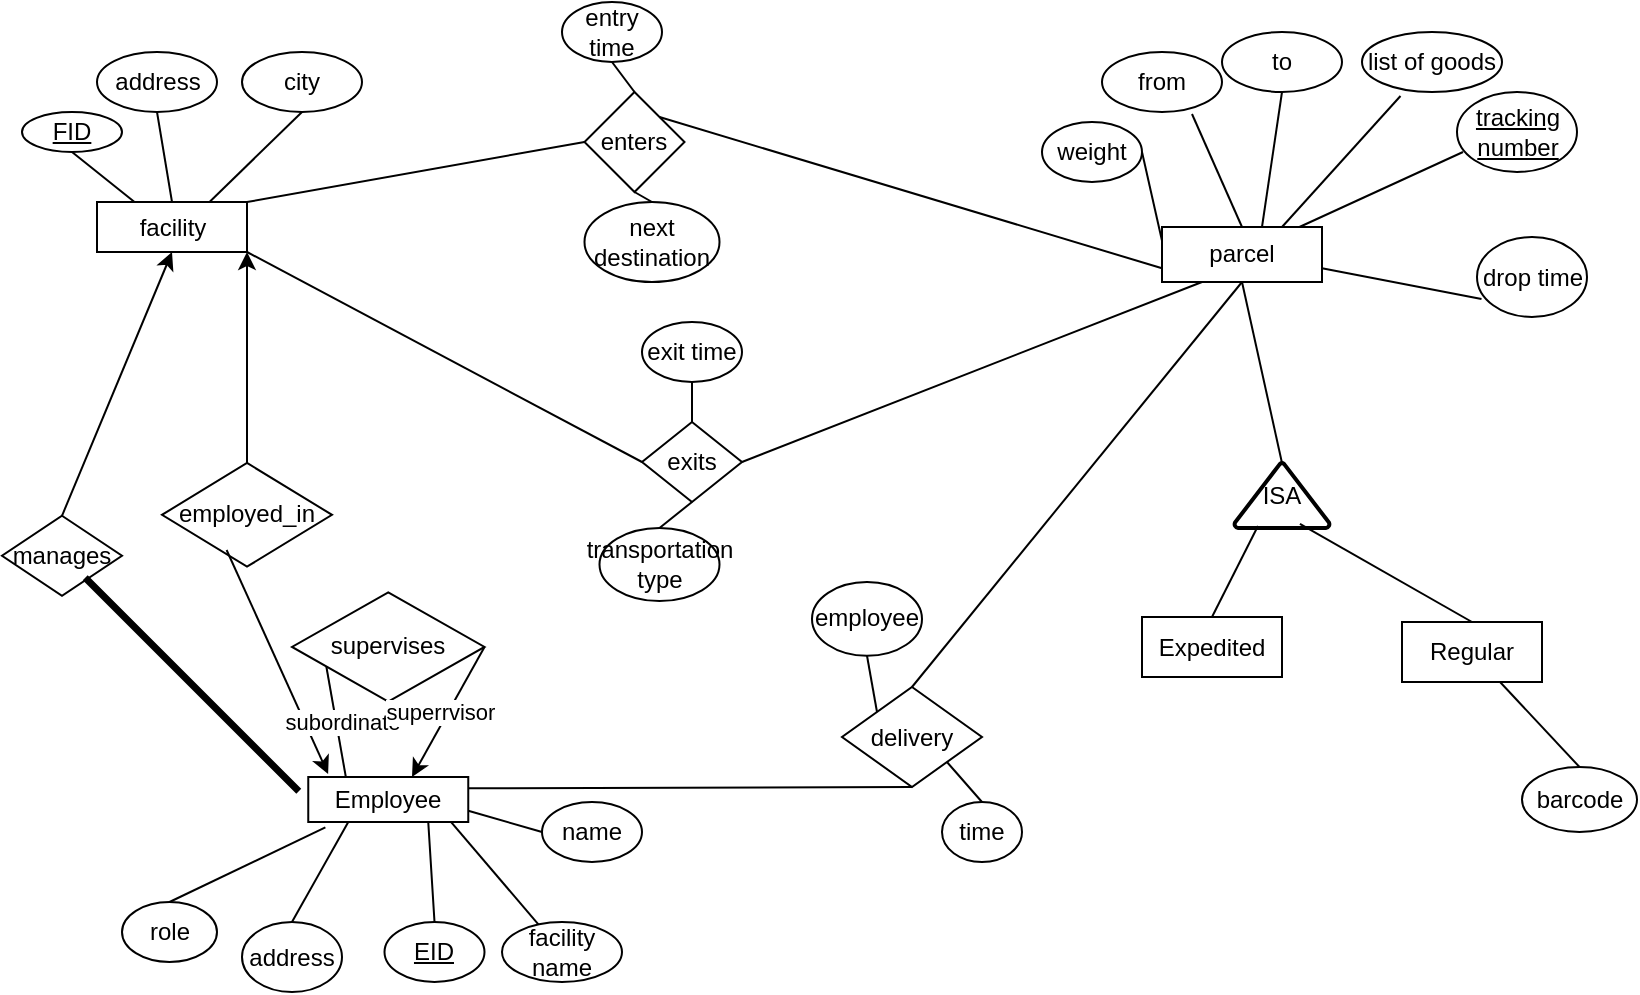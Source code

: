 <mxfile version="22.1.21" type="github">
  <diagram id="R2lEEEUBdFMjLlhIrx00" name="Page-1">
    <mxGraphModel dx="905" dy="2131" grid="1" gridSize="10" guides="1" tooltips="1" connect="1" arrows="1" fold="1" page="1" pageScale="1" pageWidth="850" pageHeight="1100" math="0" shadow="0" extFonts="Permanent Marker^https://fonts.googleapis.com/css?family=Permanent+Marker">
      <root>
        <mxCell id="0" />
        <mxCell id="1" parent="0" />
        <mxCell id="YEW_lpGFMfUZtuyLqXXi-7" style="edgeStyle=none;rounded=0;orthogonalLoop=1;jettySize=auto;html=1;exitX=0.75;exitY=0;exitDx=0;exitDy=0;" parent="1" edge="1">
          <mxGeometry relative="1" as="geometry">
            <mxPoint x="290" y="-870" as="sourcePoint" />
            <mxPoint x="290" y="-870" as="targetPoint" />
          </mxGeometry>
        </mxCell>
        <mxCell id="YEW_lpGFMfUZtuyLqXXi-9" style="edgeStyle=none;rounded=0;orthogonalLoop=1;jettySize=auto;html=1;exitX=0.5;exitY=0;exitDx=0;exitDy=0;" parent="1" edge="1">
          <mxGeometry relative="1" as="geometry">
            <mxPoint x="260" y="-870" as="sourcePoint" />
            <mxPoint x="260" y="-870" as="targetPoint" />
          </mxGeometry>
        </mxCell>
        <mxCell id="YEW_lpGFMfUZtuyLqXXi-10" value="&lt;u&gt;FID&lt;/u&gt;" style="ellipse;whiteSpace=wrap;html=1;" parent="1" vertex="1">
          <mxGeometry x="30" y="-1045" width="50" height="20" as="geometry" />
        </mxCell>
        <mxCell id="YEW_lpGFMfUZtuyLqXXi-15" style="edgeStyle=none;rounded=0;orthogonalLoop=1;jettySize=auto;html=1;entryX=1;entryY=0.5;entryDx=0;entryDy=0;" parent="1" source="YEW_lpGFMfUZtuyLqXXi-10" target="YEW_lpGFMfUZtuyLqXXi-10" edge="1">
          <mxGeometry relative="1" as="geometry" />
        </mxCell>
        <mxCell id="YEW_lpGFMfUZtuyLqXXi-19" value="city" style="ellipse;whiteSpace=wrap;html=1;" parent="1" vertex="1">
          <mxGeometry x="140" y="-1075" width="60" height="30" as="geometry" />
        </mxCell>
        <mxCell id="YEW_lpGFMfUZtuyLqXXi-20" value="address" style="ellipse;whiteSpace=wrap;html=1;" parent="1" vertex="1">
          <mxGeometry x="67.5" y="-1075" width="60" height="30" as="geometry" />
        </mxCell>
        <mxCell id="YEW_lpGFMfUZtuyLqXXi-30" style="edgeStyle=none;rounded=0;orthogonalLoop=1;jettySize=auto;html=1;exitX=0.5;exitY=0;exitDx=0;exitDy=0;" parent="1" source="YEW_lpGFMfUZtuyLqXXi-25" target="YEW_lpGFMfUZtuyLqXXi-25" edge="1">
          <mxGeometry relative="1" as="geometry" />
        </mxCell>
        <mxCell id="YEW_lpGFMfUZtuyLqXXi-45" style="edgeStyle=none;rounded=0;orthogonalLoop=1;jettySize=auto;html=1;exitX=0.5;exitY=0;exitDx=0;exitDy=0;entryX=0.5;entryY=1;entryDx=0;entryDy=0;" parent="1" source="YEW_lpGFMfUZtuyLqXXi-23" target="YEW_lpGFMfUZtuyLqXXi-46" edge="1">
          <mxGeometry relative="1" as="geometry">
            <mxPoint x="150" y="-830" as="targetPoint" />
          </mxGeometry>
        </mxCell>
        <mxCell id="YEW_lpGFMfUZtuyLqXXi-23" value="manages" style="rhombus;whiteSpace=wrap;html=1;" parent="1" vertex="1">
          <mxGeometry x="20" y="-843.12" width="60" height="40" as="geometry" />
        </mxCell>
        <mxCell id="YEW_lpGFMfUZtuyLqXXi-46" value="facility" style="whiteSpace=wrap;html=1;" parent="1" vertex="1">
          <mxGeometry x="67.5" y="-1000" width="75" height="25" as="geometry" />
        </mxCell>
        <mxCell id="YEW_lpGFMfUZtuyLqXXi-47" value="parcel" style="whiteSpace=wrap;html=1;" parent="1" vertex="1">
          <mxGeometry x="600" y="-987.5" width="80" height="27.5" as="geometry" />
        </mxCell>
        <mxCell id="YEW_lpGFMfUZtuyLqXXi-52" value="list of goods" style="ellipse;whiteSpace=wrap;html=1;" parent="1" vertex="1">
          <mxGeometry x="700" y="-1085" width="70" height="30" as="geometry" />
        </mxCell>
        <mxCell id="FE9auvhifzYaeZrekB-4-3" value="to" style="ellipse;whiteSpace=wrap;html=1;" parent="1" vertex="1">
          <mxGeometry x="630" y="-1085" width="60" height="30" as="geometry" />
        </mxCell>
        <mxCell id="FE9auvhifzYaeZrekB-4-4" value="from" style="ellipse;whiteSpace=wrap;html=1;" parent="1" vertex="1">
          <mxGeometry x="570" y="-1075" width="60" height="30" as="geometry" />
        </mxCell>
        <mxCell id="YEW_lpGFMfUZtuyLqXXi-25" value="" style="whiteSpace=fill;html=1;fillColor=#000000;strokeColor=#000000;rotation=45;" parent="1" vertex="1">
          <mxGeometry x="40" y="-760" width="150" height="2.5" as="geometry" />
        </mxCell>
        <mxCell id="FE9auvhifzYaeZrekB-4-18" value="ISA" style="strokeWidth=2;html=1;shape=mxgraph.flowchart.extract_or_measurement;whiteSpace=wrap;" parent="1" vertex="1">
          <mxGeometry x="636.25" y="-869.53" width="47.5" height="32.5" as="geometry" />
        </mxCell>
        <mxCell id="FE9auvhifzYaeZrekB-4-21" value="Expedited" style="rounded=0;whiteSpace=wrap;html=1;" parent="1" vertex="1">
          <mxGeometry x="590" y="-792.5" width="70" height="30" as="geometry" />
        </mxCell>
        <mxCell id="FE9auvhifzYaeZrekB-4-22" value="Regular" style="rounded=0;whiteSpace=wrap;html=1;" parent="1" vertex="1">
          <mxGeometry x="720" y="-790" width="70" height="30" as="geometry" />
        </mxCell>
        <mxCell id="FE9auvhifzYaeZrekB-4-28" value="" style="endArrow=none;html=1;rounded=0;exitX=0.5;exitY=0;exitDx=0;exitDy=0;entryX=0.5;entryY=1;entryDx=0;entryDy=0;" parent="1" source="YEW_lpGFMfUZtuyLqXXi-46" target="YEW_lpGFMfUZtuyLqXXi-20" edge="1">
          <mxGeometry width="50" height="50" relative="1" as="geometry">
            <mxPoint x="290" y="-770" as="sourcePoint" />
            <mxPoint x="340" y="-820" as="targetPoint" />
          </mxGeometry>
        </mxCell>
        <mxCell id="FE9auvhifzYaeZrekB-4-29" value="" style="endArrow=none;html=1;rounded=0;exitX=0.5;exitY=1;exitDx=0;exitDy=0;entryX=0.5;entryY=0;entryDx=0;entryDy=0;entryPerimeter=0;" parent="1" source="YEW_lpGFMfUZtuyLqXXi-47" target="FE9auvhifzYaeZrekB-4-18" edge="1">
          <mxGeometry width="50" height="50" relative="1" as="geometry">
            <mxPoint x="154" y="-854" as="sourcePoint" />
            <mxPoint x="470" y="-760" as="targetPoint" />
            <Array as="points" />
          </mxGeometry>
        </mxCell>
        <mxCell id="FE9auvhifzYaeZrekB-4-32" value="" style="endArrow=none;html=1;rounded=0;entryX=0.275;entryY=1.067;entryDx=0;entryDy=0;exitX=0.75;exitY=0;exitDx=0;exitDy=0;entryPerimeter=0;" parent="1" source="YEW_lpGFMfUZtuyLqXXi-47" target="YEW_lpGFMfUZtuyLqXXi-52" edge="1">
          <mxGeometry width="50" height="50" relative="1" as="geometry">
            <mxPoint x="485" y="-850" as="sourcePoint" />
            <mxPoint x="565" y="-1030" as="targetPoint" />
          </mxGeometry>
        </mxCell>
        <mxCell id="FE9auvhifzYaeZrekB-4-33" value="" style="endArrow=none;html=1;rounded=0;entryX=0.247;entryY=0.969;entryDx=0;entryDy=0;entryPerimeter=0;exitX=0.5;exitY=0;exitDx=0;exitDy=0;" parent="1" source="FE9auvhifzYaeZrekB-4-21" target="FE9auvhifzYaeZrekB-4-18" edge="1">
          <mxGeometry width="50" height="50" relative="1" as="geometry">
            <mxPoint x="290" y="-770" as="sourcePoint" />
            <mxPoint x="340" y="-820" as="targetPoint" />
          </mxGeometry>
        </mxCell>
        <mxCell id="FE9auvhifzYaeZrekB-4-34" value="" style="endArrow=none;html=1;rounded=0;exitX=0.625;exitY=0;exitDx=0;exitDy=0;exitPerimeter=0;entryX=0.5;entryY=1;entryDx=0;entryDy=0;" parent="1" source="YEW_lpGFMfUZtuyLqXXi-47" target="FE9auvhifzYaeZrekB-4-3" edge="1">
          <mxGeometry width="50" height="50" relative="1" as="geometry">
            <mxPoint x="460" y="-842.007" as="sourcePoint" />
            <mxPoint x="478" y="-900" as="targetPoint" />
          </mxGeometry>
        </mxCell>
        <mxCell id="FE9auvhifzYaeZrekB-4-35" value="" style="endArrow=none;html=1;rounded=0;entryX=0.75;entryY=1.033;entryDx=0;entryDy=0;entryPerimeter=0;exitX=0.5;exitY=0;exitDx=0;exitDy=0;" parent="1" source="YEW_lpGFMfUZtuyLqXXi-47" target="FE9auvhifzYaeZrekB-4-4" edge="1">
          <mxGeometry width="50" height="50" relative="1" as="geometry">
            <mxPoint x="450" y="-990" as="sourcePoint" />
            <mxPoint x="490" y="-900" as="targetPoint" />
          </mxGeometry>
        </mxCell>
        <mxCell id="FE9auvhifzYaeZrekB-4-37" value="" style="endArrow=none;html=1;rounded=0;entryX=0.5;entryY=0;entryDx=0;entryDy=0;exitX=0.689;exitY=0.938;exitDx=0;exitDy=0;exitPerimeter=0;" parent="1" source="FE9auvhifzYaeZrekB-4-18" target="FE9auvhifzYaeZrekB-4-22" edge="1">
          <mxGeometry width="50" height="50" relative="1" as="geometry">
            <mxPoint x="480" y="-660" as="sourcePoint" />
            <mxPoint x="530" y="-710" as="targetPoint" />
          </mxGeometry>
        </mxCell>
        <mxCell id="FE9auvhifzYaeZrekB-4-46" value="" style="endArrow=none;html=1;rounded=0;exitX=0.75;exitY=0;exitDx=0;exitDy=0;entryX=0.5;entryY=1;entryDx=0;entryDy=0;" parent="1" source="YEW_lpGFMfUZtuyLqXXi-46" target="YEW_lpGFMfUZtuyLqXXi-19" edge="1">
          <mxGeometry width="50" height="50" relative="1" as="geometry">
            <mxPoint x="290" y="-770" as="sourcePoint" />
            <mxPoint x="340" y="-820" as="targetPoint" />
          </mxGeometry>
        </mxCell>
        <mxCell id="FE9auvhifzYaeZrekB-4-47" value="" style="endArrow=none;html=1;rounded=0;exitX=0.25;exitY=0;exitDx=0;exitDy=0;entryX=0.5;entryY=1;entryDx=0;entryDy=0;" parent="1" source="YEW_lpGFMfUZtuyLqXXi-46" target="YEW_lpGFMfUZtuyLqXXi-10" edge="1">
          <mxGeometry width="50" height="50" relative="1" as="geometry">
            <mxPoint x="290" y="-770" as="sourcePoint" />
            <mxPoint x="340" y="-820" as="targetPoint" />
          </mxGeometry>
        </mxCell>
        <mxCell id="FE9auvhifzYaeZrekB-4-48" value="drop time" style="ellipse;whiteSpace=wrap;html=1;" parent="1" vertex="1">
          <mxGeometry x="757.5" y="-982.5" width="55" height="40" as="geometry" />
        </mxCell>
        <mxCell id="FE9auvhifzYaeZrekB-4-49" value="weight" style="ellipse;whiteSpace=wrap;html=1;" parent="1" vertex="1">
          <mxGeometry x="540" y="-1040" width="50" height="30" as="geometry" />
        </mxCell>
        <mxCell id="FE9auvhifzYaeZrekB-4-51" value="tracking number" style="ellipse;whiteSpace=wrap;html=1;strokeColor=default;align=center;verticalAlign=middle;fontFamily=Helvetica;fontSize=12;fontColor=default;fillColor=default;fontStyle=4" parent="1" vertex="1">
          <mxGeometry x="747.5" y="-1055" width="60" height="40" as="geometry" />
        </mxCell>
        <mxCell id="FE9auvhifzYaeZrekB-4-53" value="" style="endArrow=none;html=1;rounded=0;fontFamily=Helvetica;fontSize=12;fontColor=default;exitX=1;exitY=0.5;exitDx=0;exitDy=0;entryX=0;entryY=0.25;entryDx=0;entryDy=0;" parent="1" source="FE9auvhifzYaeZrekB-4-49" target="YEW_lpGFMfUZtuyLqXXi-47" edge="1">
          <mxGeometry width="50" height="50" relative="1" as="geometry">
            <mxPoint x="290" y="-770" as="sourcePoint" />
            <mxPoint x="430" y="-1010" as="targetPoint" />
          </mxGeometry>
        </mxCell>
        <mxCell id="FE9auvhifzYaeZrekB-4-54" value="" style="endArrow=none;html=1;rounded=0;fontFamily=Helvetica;fontSize=12;fontColor=default;exitX=1;exitY=0.75;exitDx=0;exitDy=0;entryX=0.041;entryY=0.775;entryDx=0;entryDy=0;entryPerimeter=0;" parent="1" source="YEW_lpGFMfUZtuyLqXXi-47" target="FE9auvhifzYaeZrekB-4-48" edge="1">
          <mxGeometry width="50" height="50" relative="1" as="geometry">
            <mxPoint x="290" y="-770" as="sourcePoint" />
            <mxPoint x="340" y="-820" as="targetPoint" />
          </mxGeometry>
        </mxCell>
        <mxCell id="FE9auvhifzYaeZrekB-4-55" value="" style="endArrow=none;html=1;rounded=0;fontFamily=Helvetica;fontSize=12;fontColor=default;exitX=0.05;exitY=0.75;exitDx=0;exitDy=0;exitPerimeter=0;entryX=0.859;entryY=0;entryDx=0;entryDy=0;entryPerimeter=0;" parent="1" source="FE9auvhifzYaeZrekB-4-51" target="YEW_lpGFMfUZtuyLqXXi-47" edge="1">
          <mxGeometry width="50" height="50" relative="1" as="geometry">
            <mxPoint x="290" y="-770" as="sourcePoint" />
            <mxPoint x="510" y="-976" as="targetPoint" />
          </mxGeometry>
        </mxCell>
        <mxCell id="FE9auvhifzYaeZrekB-4-57" style="edgeStyle=none;rounded=0;orthogonalLoop=1;jettySize=auto;html=1;exitX=0.5;exitY=1;exitDx=0;exitDy=0;fontFamily=Helvetica;fontSize=12;fontColor=default;" parent="1" source="YEW_lpGFMfUZtuyLqXXi-52" target="YEW_lpGFMfUZtuyLqXXi-52" edge="1">
          <mxGeometry relative="1" as="geometry" />
        </mxCell>
        <mxCell id="FE9auvhifzYaeZrekB-4-58" value="" style="endArrow=none;html=1;rounded=0;fontFamily=Helvetica;fontSize=12;fontColor=default;entryX=0;entryY=0.5;entryDx=0;entryDy=0;exitX=1;exitY=0;exitDx=0;exitDy=0;" parent="1" source="YEW_lpGFMfUZtuyLqXXi-46" target="FE9auvhifzYaeZrekB-4-59" edge="1">
          <mxGeometry width="50" height="50" relative="1" as="geometry">
            <mxPoint x="110" y="-860" as="sourcePoint" />
            <mxPoint x="300" y="-900" as="targetPoint" />
          </mxGeometry>
        </mxCell>
        <mxCell id="FE9auvhifzYaeZrekB-4-59" value="enters" style="rhombus;whiteSpace=wrap;html=1;strokeColor=default;align=center;verticalAlign=middle;fontFamily=Helvetica;fontSize=12;fontColor=default;fillColor=default;" parent="1" vertex="1">
          <mxGeometry x="311.25" y="-1055" width="50" height="50" as="geometry" />
        </mxCell>
        <mxCell id="FE9auvhifzYaeZrekB-4-60" value="" style="endArrow=none;html=1;rounded=0;fontFamily=Helvetica;fontSize=12;fontColor=default;entryX=0;entryY=0.75;entryDx=0;entryDy=0;exitX=1;exitY=0;exitDx=0;exitDy=0;" parent="1" source="FE9auvhifzYaeZrekB-4-59" target="YEW_lpGFMfUZtuyLqXXi-47" edge="1">
          <mxGeometry width="50" height="50" relative="1" as="geometry">
            <mxPoint x="290" y="-770" as="sourcePoint" />
            <mxPoint x="340" y="-820" as="targetPoint" />
          </mxGeometry>
        </mxCell>
        <mxCell id="FE9auvhifzYaeZrekB-4-62" value="" style="endArrow=none;html=1;rounded=0;fontFamily=Helvetica;fontSize=12;fontColor=default;exitX=0.5;exitY=0;exitDx=0;exitDy=0;entryX=0.5;entryY=1;entryDx=0;entryDy=0;" parent="1" source="FE9auvhifzYaeZrekB-4-59" target="FE9auvhifzYaeZrekB-4-63" edge="1">
          <mxGeometry width="50" height="50" relative="1" as="geometry">
            <mxPoint x="290" y="-770" as="sourcePoint" />
            <mxPoint x="260" y="-1000" as="targetPoint" />
          </mxGeometry>
        </mxCell>
        <mxCell id="FE9auvhifzYaeZrekB-4-63" value="entry time" style="ellipse;whiteSpace=wrap;html=1;strokeColor=default;align=center;verticalAlign=middle;fontFamily=Helvetica;fontSize=12;fontColor=default;fillColor=default;" parent="1" vertex="1">
          <mxGeometry x="300" y="-1100" width="50" height="30" as="geometry" />
        </mxCell>
        <mxCell id="FE9auvhifzYaeZrekB-4-64" value="" style="endArrow=none;html=1;rounded=0;fontFamily=Helvetica;fontSize=12;fontColor=default;entryX=0.5;entryY=1;entryDx=0;entryDy=0;exitX=0.5;exitY=0;exitDx=0;exitDy=0;" parent="1" source="FE9auvhifzYaeZrekB-4-65" target="FE9auvhifzYaeZrekB-4-59" edge="1">
          <mxGeometry width="50" height="50" relative="1" as="geometry">
            <mxPoint x="250" y="-910" as="sourcePoint" />
            <mxPoint x="340" y="-820" as="targetPoint" />
          </mxGeometry>
        </mxCell>
        <mxCell id="FE9auvhifzYaeZrekB-4-65" value="next destination" style="ellipse;whiteSpace=wrap;html=1;strokeColor=default;align=center;verticalAlign=middle;fontFamily=Helvetica;fontSize=12;fontColor=default;fillColor=default;" parent="1" vertex="1">
          <mxGeometry x="311.25" y="-1000" width="67.5" height="40" as="geometry" />
        </mxCell>
        <mxCell id="FE9auvhifzYaeZrekB-4-66" value="" style="endArrow=none;html=1;rounded=0;fontFamily=Helvetica;fontSize=12;fontColor=default;exitX=1;exitY=1;exitDx=0;exitDy=0;entryX=0;entryY=0.5;entryDx=0;entryDy=0;" parent="1" source="YEW_lpGFMfUZtuyLqXXi-46" target="FE9auvhifzYaeZrekB-4-67" edge="1">
          <mxGeometry width="50" height="50" relative="1" as="geometry">
            <mxPoint x="290" y="-770" as="sourcePoint" />
            <mxPoint x="230" y="-800" as="targetPoint" />
          </mxGeometry>
        </mxCell>
        <mxCell id="FE9auvhifzYaeZrekB-4-67" value="exits" style="rhombus;whiteSpace=wrap;html=1;strokeColor=default;align=center;verticalAlign=middle;fontFamily=Helvetica;fontSize=12;fontColor=default;fillColor=default;" parent="1" vertex="1">
          <mxGeometry x="340" y="-890" width="50" height="40" as="geometry" />
        </mxCell>
        <mxCell id="FE9auvhifzYaeZrekB-4-68" value="" style="endArrow=none;html=1;rounded=0;fontFamily=Helvetica;fontSize=12;fontColor=default;exitX=1;exitY=0.5;exitDx=0;exitDy=0;entryX=0.25;entryY=1;entryDx=0;entryDy=0;" parent="1" source="FE9auvhifzYaeZrekB-4-67" target="YEW_lpGFMfUZtuyLqXXi-47" edge="1">
          <mxGeometry width="50" height="50" relative="1" as="geometry">
            <mxPoint x="290" y="-770" as="sourcePoint" />
            <mxPoint x="340" y="-820" as="targetPoint" />
          </mxGeometry>
        </mxCell>
        <mxCell id="FE9auvhifzYaeZrekB-4-69" style="edgeStyle=none;rounded=0;orthogonalLoop=1;jettySize=auto;html=1;exitX=1;exitY=0.5;exitDx=0;exitDy=0;fontFamily=Helvetica;fontSize=12;fontColor=default;" parent="1" source="FE9auvhifzYaeZrekB-4-65" target="FE9auvhifzYaeZrekB-4-65" edge="1">
          <mxGeometry relative="1" as="geometry" />
        </mxCell>
        <mxCell id="FE9auvhifzYaeZrekB-4-70" value="exit time" style="ellipse;whiteSpace=wrap;html=1;strokeColor=default;align=center;verticalAlign=middle;fontFamily=Helvetica;fontSize=12;fontColor=default;fillColor=default;" parent="1" vertex="1">
          <mxGeometry x="340" y="-940" width="50" height="30" as="geometry" />
        </mxCell>
        <mxCell id="FE9auvhifzYaeZrekB-4-71" value="" style="endArrow=none;html=1;rounded=0;fontFamily=Helvetica;fontSize=12;fontColor=default;exitX=0.5;exitY=1;exitDx=0;exitDy=0;entryX=0.5;entryY=0;entryDx=0;entryDy=0;" parent="1" source="FE9auvhifzYaeZrekB-4-70" target="FE9auvhifzYaeZrekB-4-67" edge="1">
          <mxGeometry width="50" height="50" relative="1" as="geometry">
            <mxPoint x="290" y="-770" as="sourcePoint" />
            <mxPoint x="340" y="-820" as="targetPoint" />
          </mxGeometry>
        </mxCell>
        <mxCell id="FE9auvhifzYaeZrekB-4-72" value="" style="endArrow=none;html=1;rounded=0;fontFamily=Helvetica;fontSize=12;fontColor=default;exitX=0.5;exitY=1;exitDx=0;exitDy=0;entryX=0.5;entryY=0;entryDx=0;entryDy=0;" parent="1" source="FE9auvhifzYaeZrekB-4-67" target="FE9auvhifzYaeZrekB-4-73" edge="1">
          <mxGeometry width="50" height="50" relative="1" as="geometry">
            <mxPoint x="290" y="-770" as="sourcePoint" />
            <mxPoint x="295" y="-750" as="targetPoint" />
          </mxGeometry>
        </mxCell>
        <mxCell id="FE9auvhifzYaeZrekB-4-73" value="transportation type" style="ellipse;whiteSpace=wrap;html=1;strokeColor=default;align=center;verticalAlign=middle;fontFamily=Helvetica;fontSize=12;fontColor=default;fillColor=default;" parent="1" vertex="1">
          <mxGeometry x="318.75" y="-837.03" width="60" height="36.56" as="geometry" />
        </mxCell>
        <mxCell id="FE9auvhifzYaeZrekB-4-76" value="EID" style="ellipse;whiteSpace=wrap;html=1;strokeColor=default;align=center;verticalAlign=middle;fontFamily=Helvetica;fontSize=12;fontColor=default;fillColor=default;fontStyle=4" parent="1" vertex="1">
          <mxGeometry x="211.25" y="-640" width="50" height="30" as="geometry" />
        </mxCell>
        <mxCell id="FE9auvhifzYaeZrekB-4-77" value="" style="endArrow=none;html=1;rounded=0;fontFamily=Helvetica;fontSize=12;fontColor=default;exitX=0.75;exitY=1;exitDx=0;exitDy=0;entryX=0.5;entryY=0;entryDx=0;entryDy=0;" parent="1" source="_qJvoQbcg763bd4dnYaL-18" target="FE9auvhifzYaeZrekB-4-76" edge="1">
          <mxGeometry width="50" height="50" relative="1" as="geometry">
            <mxPoint x="290" y="-890" as="sourcePoint" />
            <mxPoint x="340" y="-940" as="targetPoint" />
          </mxGeometry>
        </mxCell>
        <mxCell id="FE9auvhifzYaeZrekB-4-78" value="name" style="ellipse;whiteSpace=wrap;html=1;strokeColor=default;align=center;verticalAlign=middle;fontFamily=Helvetica;fontSize=12;fontColor=default;fillColor=default;" parent="1" vertex="1">
          <mxGeometry x="290" y="-700" width="50" height="30" as="geometry" />
        </mxCell>
        <mxCell id="FE9auvhifzYaeZrekB-4-79" value="" style="endArrow=none;html=1;rounded=0;fontFamily=Helvetica;fontSize=12;fontColor=default;exitX=1;exitY=0.75;exitDx=0;exitDy=0;entryX=0;entryY=0.5;entryDx=0;entryDy=0;" parent="1" source="_qJvoQbcg763bd4dnYaL-18" target="FE9auvhifzYaeZrekB-4-78" edge="1">
          <mxGeometry width="50" height="50" relative="1" as="geometry">
            <mxPoint x="290" y="-890" as="sourcePoint" />
            <mxPoint x="340" y="-940" as="targetPoint" />
          </mxGeometry>
        </mxCell>
        <mxCell id="FE9auvhifzYaeZrekB-4-80" value="" style="endArrow=none;html=1;rounded=0;fontFamily=Helvetica;fontSize=12;fontColor=default;entryX=0.25;entryY=1;entryDx=0;entryDy=0;exitX=0.5;exitY=0;exitDx=0;exitDy=0;" parent="1" source="FE9auvhifzYaeZrekB-4-81" target="_qJvoQbcg763bd4dnYaL-18" edge="1">
          <mxGeometry width="50" height="50" relative="1" as="geometry">
            <mxPoint x="160" y="-620" as="sourcePoint" />
            <mxPoint x="340" y="-940" as="targetPoint" />
          </mxGeometry>
        </mxCell>
        <mxCell id="FE9auvhifzYaeZrekB-4-81" value="address" style="ellipse;whiteSpace=wrap;html=1;strokeColor=default;align=center;verticalAlign=middle;fontFamily=Helvetica;fontSize=12;fontColor=default;fillColor=default;" parent="1" vertex="1">
          <mxGeometry x="140" y="-640" width="50" height="35" as="geometry" />
        </mxCell>
        <mxCell id="FE9auvhifzYaeZrekB-4-85" value="" style="endArrow=none;html=1;rounded=0;fontFamily=Helvetica;fontSize=12;fontColor=default;entryX=0.5;entryY=0;entryDx=0;entryDy=0;" parent="1" source="FE9auvhifzYaeZrekB-4-22" target="FE9auvhifzYaeZrekB-4-86" edge="1">
          <mxGeometry width="50" height="50" relative="1" as="geometry">
            <mxPoint x="290" y="-890" as="sourcePoint" />
            <mxPoint x="590" y="-780" as="targetPoint" />
          </mxGeometry>
        </mxCell>
        <mxCell id="FE9auvhifzYaeZrekB-4-86" value="barcode" style="ellipse;whiteSpace=wrap;html=1;strokeColor=default;align=center;verticalAlign=middle;fontFamily=Helvetica;fontSize=12;fontColor=default;fillColor=default;" parent="1" vertex="1">
          <mxGeometry x="780" y="-717.5" width="57.5" height="32.5" as="geometry" />
        </mxCell>
        <mxCell id="FE9auvhifzYaeZrekB-4-88" value="" style="endArrow=none;html=1;rounded=0;fontFamily=Helvetica;fontSize=12;fontColor=default;entryX=0.5;entryY=1;entryDx=0;entryDy=0;exitX=0.5;exitY=0;exitDx=0;exitDy=0;" parent="1" source="FE9auvhifzYaeZrekB-4-89" target="YEW_lpGFMfUZtuyLqXXi-47" edge="1">
          <mxGeometry width="50" height="50" relative="1" as="geometry">
            <mxPoint x="430" y="-840" as="sourcePoint" />
            <mxPoint x="450" y="-820" as="targetPoint" />
          </mxGeometry>
        </mxCell>
        <mxCell id="FE9auvhifzYaeZrekB-4-89" value="delivery" style="rhombus;whiteSpace=wrap;html=1;strokeColor=default;align=center;verticalAlign=middle;fontFamily=Helvetica;fontSize=12;fontColor=default;fillColor=default;" parent="1" vertex="1">
          <mxGeometry x="440" y="-757.5" width="70" height="50" as="geometry" />
        </mxCell>
        <mxCell id="FE9auvhifzYaeZrekB-4-91" value="" style="endArrow=none;html=1;rounded=0;fontFamily=Helvetica;fontSize=12;fontColor=default;exitX=0.5;exitY=1;exitDx=0;exitDy=0;entryX=1;entryY=0.25;entryDx=0;entryDy=0;" parent="1" source="FE9auvhifzYaeZrekB-4-89" target="_qJvoQbcg763bd4dnYaL-18" edge="1">
          <mxGeometry width="50" height="50" relative="1" as="geometry">
            <mxPoint x="400" y="-770" as="sourcePoint" />
            <mxPoint x="450" y="-820" as="targetPoint" />
          </mxGeometry>
        </mxCell>
        <mxCell id="FE9auvhifzYaeZrekB-4-95" style="edgeStyle=none;rounded=0;orthogonalLoop=1;jettySize=auto;html=1;exitX=1;exitY=0;exitDx=0;exitDy=0;fontFamily=Helvetica;fontSize=12;fontColor=default;" parent="1" edge="1">
          <mxGeometry relative="1" as="geometry">
            <mxPoint x="748.968" y="-712.803" as="sourcePoint" />
            <mxPoint x="749.355" y="-712.583" as="targetPoint" />
          </mxGeometry>
        </mxCell>
        <mxCell id="FE9auvhifzYaeZrekB-4-101" value="employed_in" style="rhombus;whiteSpace=wrap;html=1;strokeColor=default;align=center;verticalAlign=middle;fontFamily=Helvetica;fontSize=12;fontColor=default;fillColor=default;" parent="1" vertex="1">
          <mxGeometry x="100" y="-869.53" width="85" height="51.88" as="geometry" />
        </mxCell>
        <mxCell id="FE9auvhifzYaeZrekB-4-102" value="" style="endArrow=classic;html=1;rounded=0;fontFamily=Helvetica;fontSize=12;fontColor=default;exitX=0.38;exitY=0.839;exitDx=0;exitDy=0;entryX=0.124;entryY=-0.067;entryDx=0;entryDy=0;exitPerimeter=0;entryPerimeter=0;" parent="1" source="FE9auvhifzYaeZrekB-4-101" target="_qJvoQbcg763bd4dnYaL-18" edge="1">
          <mxGeometry width="50" height="50" relative="1" as="geometry">
            <mxPoint x="140" y="-822.65" as="sourcePoint" />
            <mxPoint x="177.64" y="-710.003" as="targetPoint" />
          </mxGeometry>
        </mxCell>
        <mxCell id="FE9auvhifzYaeZrekB-4-103" value="" style="endArrow=classic;html=1;rounded=0;fontFamily=Helvetica;fontSize=12;fontColor=default;exitX=0.5;exitY=0;exitDx=0;exitDy=0;entryX=1;entryY=1;entryDx=0;entryDy=0;" parent="1" source="FE9auvhifzYaeZrekB-4-101" target="YEW_lpGFMfUZtuyLqXXi-46" edge="1">
          <mxGeometry width="50" height="50" relative="1" as="geometry">
            <mxPoint x="230" y="-778.75" as="sourcePoint" />
            <mxPoint x="280" y="-828.75" as="targetPoint" />
          </mxGeometry>
        </mxCell>
        <mxCell id="FE9auvhifzYaeZrekB-4-105" value="" style="endArrow=none;html=1;rounded=0;fontFamily=Helvetica;fontSize=12;fontColor=default;entryX=0.107;entryY=1.119;entryDx=0;entryDy=0;exitX=0.5;exitY=0;exitDx=0;exitDy=0;entryPerimeter=0;" parent="1" source="FE9auvhifzYaeZrekB-4-106" target="_qJvoQbcg763bd4dnYaL-18" edge="1">
          <mxGeometry width="50" height="50" relative="1" as="geometry">
            <mxPoint x="110" y="-640" as="sourcePoint" />
            <mxPoint x="175" y="-684.668" as="targetPoint" />
          </mxGeometry>
        </mxCell>
        <mxCell id="FE9auvhifzYaeZrekB-4-106" value="role" style="ellipse;whiteSpace=wrap;html=1;strokeColor=default;align=center;verticalAlign=middle;fontFamily=Helvetica;fontSize=12;fontColor=default;fillColor=default;" parent="1" vertex="1">
          <mxGeometry x="80" y="-650" width="47.5" height="30" as="geometry" />
        </mxCell>
        <mxCell id="FE9auvhifzYaeZrekB-4-107" value="" style="endArrow=none;html=1;rounded=0;fontFamily=Helvetica;fontSize=12;fontColor=default;exitX=0.873;exitY=0.919;exitDx=0;exitDy=0;exitPerimeter=0;" parent="1" source="_qJvoQbcg763bd4dnYaL-18" target="FE9auvhifzYaeZrekB-4-108" edge="1">
          <mxGeometry width="50" height="50" relative="1" as="geometry">
            <mxPoint x="355" y="-570" as="sourcePoint" />
            <mxPoint x="290" y="-630" as="targetPoint" />
          </mxGeometry>
        </mxCell>
        <mxCell id="FE9auvhifzYaeZrekB-4-108" value="facility name" style="ellipse;whiteSpace=wrap;html=1;strokeColor=default;align=center;verticalAlign=middle;fontFamily=Helvetica;fontSize=12;fontColor=default;fillColor=default;" parent="1" vertex="1">
          <mxGeometry x="270" y="-640" width="60" height="30" as="geometry" />
        </mxCell>
        <mxCell id="_qJvoQbcg763bd4dnYaL-2" value="" style="endArrow=none;html=1;rounded=0;entryX=1;entryY=1;entryDx=0;entryDy=0;exitX=0.5;exitY=0;exitDx=0;exitDy=0;" edge="1" parent="1" source="_qJvoQbcg763bd4dnYaL-5" target="FE9auvhifzYaeZrekB-4-89">
          <mxGeometry width="50" height="50" relative="1" as="geometry">
            <mxPoint x="510" y="-690" as="sourcePoint" />
            <mxPoint x="520" y="-670" as="targetPoint" />
          </mxGeometry>
        </mxCell>
        <mxCell id="_qJvoQbcg763bd4dnYaL-3" value="" style="endArrow=none;html=1;rounded=0;exitX=0;exitY=0;exitDx=0;exitDy=0;entryX=0.5;entryY=1;entryDx=0;entryDy=0;" edge="1" parent="1" source="FE9auvhifzYaeZrekB-4-89" target="_qJvoQbcg763bd4dnYaL-6">
          <mxGeometry width="50" height="50" relative="1" as="geometry">
            <mxPoint x="480" y="-610" as="sourcePoint" />
            <mxPoint x="450" y="-770" as="targetPoint" />
          </mxGeometry>
        </mxCell>
        <mxCell id="_qJvoQbcg763bd4dnYaL-5" value="time" style="ellipse;whiteSpace=wrap;html=1;" vertex="1" parent="1">
          <mxGeometry x="490" y="-700" width="40" height="30" as="geometry" />
        </mxCell>
        <mxCell id="_qJvoQbcg763bd4dnYaL-6" value="employee" style="ellipse;whiteSpace=wrap;html=1;" vertex="1" parent="1">
          <mxGeometry x="425" y="-810" width="55" height="36.88" as="geometry" />
        </mxCell>
        <mxCell id="_qJvoQbcg763bd4dnYaL-9" value="" style="endArrow=classic;html=1;rounded=0;exitX=0.342;exitY=0.111;exitDx=0;exitDy=0;exitPerimeter=0;" edge="1" parent="1">
          <mxGeometry relative="1" as="geometry">
            <mxPoint x="192.36" y="-710.003" as="sourcePoint" />
            <mxPoint x="180" y="-780" as="targetPoint" />
            <Array as="points" />
          </mxGeometry>
        </mxCell>
        <mxCell id="_qJvoQbcg763bd4dnYaL-10" value="subordinate" style="edgeLabel;resizable=0;html=1;align=center;verticalAlign=middle;" connectable="0" vertex="1" parent="_qJvoQbcg763bd4dnYaL-9">
          <mxGeometry relative="1" as="geometry">
            <mxPoint x="4" y="5" as="offset" />
          </mxGeometry>
        </mxCell>
        <mxCell id="_qJvoQbcg763bd4dnYaL-11" value="supervises" style="rhombus;whiteSpace=wrap;html=1;" vertex="1" parent="1">
          <mxGeometry x="165" y="-804.78" width="96.25" height="54.55" as="geometry" />
        </mxCell>
        <mxCell id="_qJvoQbcg763bd4dnYaL-16" value="" style="endArrow=classic;html=1;rounded=0;entryX=0.75;entryY=0;entryDx=0;entryDy=0;exitX=1;exitY=0.5;exitDx=0;exitDy=0;" edge="1" parent="1" source="_qJvoQbcg763bd4dnYaL-11">
          <mxGeometry relative="1" as="geometry">
            <mxPoint x="410" y="-880" as="sourcePoint" />
            <mxPoint x="225" y="-712.5" as="targetPoint" />
            <Array as="points" />
          </mxGeometry>
        </mxCell>
        <mxCell id="_qJvoQbcg763bd4dnYaL-17" value="superrvisor" style="edgeLabel;resizable=0;html=1;align=center;verticalAlign=middle;" connectable="0" vertex="1" parent="_qJvoQbcg763bd4dnYaL-16">
          <mxGeometry relative="1" as="geometry">
            <mxPoint x="-4" as="offset" />
          </mxGeometry>
        </mxCell>
        <mxCell id="_qJvoQbcg763bd4dnYaL-18" value="Employee" style="whiteSpace=wrap;html=1;" vertex="1" parent="1">
          <mxGeometry x="173.13" y="-712.5" width="80" height="22.5" as="geometry" />
        </mxCell>
      </root>
    </mxGraphModel>
  </diagram>
</mxfile>
